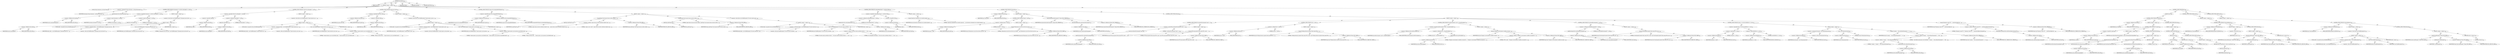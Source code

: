 digraph "executeJava" {  
"111669149697" [label = <(METHOD,executeJava)<SUB>138</SUB>> ]
"115964116993" [label = <(PARAM,this)<SUB>138</SUB>> ]
"25769803783" [label = <(BLOCK,&lt;empty&gt;,&lt;empty&gt;)<SUB>138</SUB>> ]
"94489280516" [label = <(LOCAL,String classname: java.lang.String)<SUB>139</SUB>> ]
"30064771096" [label = <(&lt;operator&gt;.assignment,String classname = cmdl.getClassname())<SUB>139</SUB>> ]
"68719476802" [label = <(IDENTIFIER,classname,String classname = cmdl.getClassname())<SUB>139</SUB>> ]
"30064771097" [label = <(getClassname,this.cmdl.getClassname())<SUB>139</SUB>> ]
"30064771098" [label = <(&lt;operator&gt;.fieldAccess,this.cmdl)<SUB>139</SUB>> ]
"68719476803" [label = <(IDENTIFIER,this,this.cmdl.getClassname())> ]
"55834574854" [label = <(FIELD_IDENTIFIER,cmdl,cmdl)<SUB>139</SUB>> ]
"47244640261" [label = <(CONTROL_STRUCTURE,IF,if (classname == null &amp;&amp; cmdl.getJar() == null))<SUB>140</SUB>> ]
"30064771099" [label = <(&lt;operator&gt;.logicalAnd,classname == null &amp;&amp; cmdl.getJar() == null)<SUB>140</SUB>> ]
"30064771100" [label = <(&lt;operator&gt;.equals,classname == null)<SUB>140</SUB>> ]
"68719476804" [label = <(IDENTIFIER,classname,classname == null)<SUB>140</SUB>> ]
"90194313220" [label = <(LITERAL,null,classname == null)<SUB>140</SUB>> ]
"30064771101" [label = <(&lt;operator&gt;.equals,cmdl.getJar() == null)<SUB>140</SUB>> ]
"30064771102" [label = <(getJar,this.cmdl.getJar())<SUB>140</SUB>> ]
"30064771103" [label = <(&lt;operator&gt;.fieldAccess,this.cmdl)<SUB>140</SUB>> ]
"68719476805" [label = <(IDENTIFIER,this,this.cmdl.getJar())> ]
"55834574855" [label = <(FIELD_IDENTIFIER,cmdl,cmdl)<SUB>140</SUB>> ]
"90194313221" [label = <(LITERAL,null,cmdl.getJar() == null)<SUB>140</SUB>> ]
"25769803784" [label = <(BLOCK,&lt;empty&gt;,&lt;empty&gt;)<SUB>140</SUB>> ]
"30064771104" [label = <(&lt;operator&gt;.throw,throw new BuildException(&quot;Classname must not be...)<SUB>141</SUB>> ]
"25769803785" [label = <(BLOCK,&lt;empty&gt;,&lt;empty&gt;)<SUB>141</SUB>> ]
"94489280517" [label = <(LOCAL,$obj1: org.apache.tools.ant.BuildException)<SUB>141</SUB>> ]
"30064771105" [label = <(&lt;operator&gt;.assignment,$obj1 = new BuildException(&quot;Classname must not ...)<SUB>141</SUB>> ]
"68719476806" [label = <(IDENTIFIER,$obj1,$obj1 = new BuildException(&quot;Classname must not ...)<SUB>141</SUB>> ]
"30064771106" [label = <(&lt;operator&gt;.alloc,new BuildException(&quot;Classname must not be null.&quot;))<SUB>141</SUB>> ]
"30064771107" [label = <(&lt;init&gt;,new BuildException(&quot;Classname must not be null.&quot;))<SUB>141</SUB>> ]
"68719476807" [label = <(IDENTIFIER,$obj1,new BuildException(&quot;Classname must not be null.&quot;))<SUB>141</SUB>> ]
"90194313222" [label = <(LITERAL,&quot;Classname must not be null.&quot;,new BuildException(&quot;Classname must not be null.&quot;))<SUB>141</SUB>> ]
"68719476808" [label = <(IDENTIFIER,$obj1,&lt;empty&gt;)<SUB>141</SUB>> ]
"47244640262" [label = <(CONTROL_STRUCTURE,IF,if (!fork &amp;&amp; cmdl.getJar() != null))<SUB>144</SUB>> ]
"30064771108" [label = <(&lt;operator&gt;.logicalAnd,!fork &amp;&amp; cmdl.getJar() != null)<SUB>144</SUB>> ]
"30064771109" [label = <(&lt;operator&gt;.logicalNot,!fork)<SUB>144</SUB>> ]
"30064771110" [label = <(&lt;operator&gt;.fieldAccess,this.fork)<SUB>144</SUB>> ]
"68719476809" [label = <(IDENTIFIER,this,!fork)> ]
"55834574856" [label = <(FIELD_IDENTIFIER,fork,fork)<SUB>144</SUB>> ]
"30064771111" [label = <(&lt;operator&gt;.notEquals,cmdl.getJar() != null)<SUB>144</SUB>> ]
"30064771112" [label = <(getJar,this.cmdl.getJar())<SUB>144</SUB>> ]
"30064771113" [label = <(&lt;operator&gt;.fieldAccess,this.cmdl)<SUB>144</SUB>> ]
"68719476810" [label = <(IDENTIFIER,this,this.cmdl.getJar())> ]
"55834574857" [label = <(FIELD_IDENTIFIER,cmdl,cmdl)<SUB>144</SUB>> ]
"90194313223" [label = <(LITERAL,null,cmdl.getJar() != null)<SUB>144</SUB>> ]
"25769803786" [label = <(BLOCK,&lt;empty&gt;,&lt;empty&gt;)<SUB>144</SUB>> ]
"30064771114" [label = <(&lt;operator&gt;.throw,throw new BuildException(&quot;Cannot execute a jar ...)<SUB>145</SUB>> ]
"25769803787" [label = <(BLOCK,&lt;empty&gt;,&lt;empty&gt;)<SUB>145</SUB>> ]
"94489280518" [label = <(LOCAL,$obj2: org.apache.tools.ant.BuildException)<SUB>145</SUB>> ]
"30064771115" [label = <(&lt;operator&gt;.assignment,$obj2 = new BuildException(&quot;Cannot execute a ja...)<SUB>145</SUB>> ]
"68719476811" [label = <(IDENTIFIER,$obj2,$obj2 = new BuildException(&quot;Cannot execute a ja...)<SUB>145</SUB>> ]
"30064771116" [label = <(&lt;operator&gt;.alloc,new BuildException(&quot;Cannot execute a jar in non...)<SUB>145</SUB>> ]
"30064771117" [label = <(&lt;init&gt;,new BuildException(&quot;Cannot execute a jar in non...)<SUB>145</SUB>> ]
"68719476812" [label = <(IDENTIFIER,$obj2,new BuildException(&quot;Cannot execute a jar in non...)<SUB>145</SUB>> ]
"30064771118" [label = <(&lt;operator&gt;.addition,&quot;Cannot execute a jar in non-forked mode.&quot; + &quot; ...)<SUB>145</SUB>> ]
"90194313224" [label = <(LITERAL,&quot;Cannot execute a jar in non-forked mode.&quot;,&quot;Cannot execute a jar in non-forked mode.&quot; + &quot; ...)<SUB>145</SUB>> ]
"90194313225" [label = <(LITERAL,&quot; Please set fork='true'. &quot;,&quot;Cannot execute a jar in non-forked mode.&quot; + &quot; ...)<SUB>146</SUB>> ]
"68719476813" [label = <(IDENTIFIER,$obj2,&lt;empty&gt;)<SUB>145</SUB>> ]
"47244640263" [label = <(CONTROL_STRUCTURE,IF,if (spawn &amp;&amp; !fork))<SUB>148</SUB>> ]
"30064771119" [label = <(&lt;operator&gt;.logicalAnd,spawn &amp;&amp; !fork)<SUB>148</SUB>> ]
"30064771120" [label = <(&lt;operator&gt;.fieldAccess,this.spawn)<SUB>148</SUB>> ]
"68719476814" [label = <(IDENTIFIER,this,spawn &amp;&amp; !fork)> ]
"55834574858" [label = <(FIELD_IDENTIFIER,spawn,spawn)<SUB>148</SUB>> ]
"30064771121" [label = <(&lt;operator&gt;.logicalNot,!fork)<SUB>148</SUB>> ]
"30064771122" [label = <(&lt;operator&gt;.fieldAccess,this.fork)<SUB>148</SUB>> ]
"68719476815" [label = <(IDENTIFIER,this,!fork)> ]
"55834574859" [label = <(FIELD_IDENTIFIER,fork,fork)<SUB>148</SUB>> ]
"25769803788" [label = <(BLOCK,&lt;empty&gt;,&lt;empty&gt;)<SUB>148</SUB>> ]
"30064771123" [label = <(&lt;operator&gt;.throw,throw new BuildException(&quot;Cannot spawn a java p...)<SUB>149</SUB>> ]
"25769803789" [label = <(BLOCK,&lt;empty&gt;,&lt;empty&gt;)<SUB>149</SUB>> ]
"94489280519" [label = <(LOCAL,$obj3: org.apache.tools.ant.BuildException)<SUB>149</SUB>> ]
"30064771124" [label = <(&lt;operator&gt;.assignment,$obj3 = new BuildException(&quot;Cannot spawn a java...)<SUB>149</SUB>> ]
"68719476816" [label = <(IDENTIFIER,$obj3,$obj3 = new BuildException(&quot;Cannot spawn a java...)<SUB>149</SUB>> ]
"30064771125" [label = <(&lt;operator&gt;.alloc,new BuildException(&quot;Cannot spawn a java process...)<SUB>149</SUB>> ]
"30064771126" [label = <(&lt;init&gt;,new BuildException(&quot;Cannot spawn a java process...)<SUB>149</SUB>> ]
"68719476817" [label = <(IDENTIFIER,$obj3,new BuildException(&quot;Cannot spawn a java process...)<SUB>149</SUB>> ]
"30064771127" [label = <(&lt;operator&gt;.addition,&quot;Cannot spawn a java process in non-forked mode...)<SUB>149</SUB>> ]
"90194313226" [label = <(LITERAL,&quot;Cannot spawn a java process in non-forked mode.&quot;,&quot;Cannot spawn a java process in non-forked mode...)<SUB>149</SUB>> ]
"90194313227" [label = <(LITERAL,&quot; Please set fork='true'. &quot;,&quot;Cannot spawn a java process in non-forked mode...)<SUB>150</SUB>> ]
"68719476818" [label = <(IDENTIFIER,$obj3,&lt;empty&gt;)<SUB>149</SUB>> ]
"47244640264" [label = <(CONTROL_STRUCTURE,IF,if (spawn &amp;&amp; incompatibleWithSpawn))<SUB>152</SUB>> ]
"30064771128" [label = <(&lt;operator&gt;.logicalAnd,spawn &amp;&amp; incompatibleWithSpawn)<SUB>152</SUB>> ]
"30064771129" [label = <(&lt;operator&gt;.fieldAccess,this.spawn)<SUB>152</SUB>> ]
"68719476819" [label = <(IDENTIFIER,this,spawn &amp;&amp; incompatibleWithSpawn)> ]
"55834574860" [label = <(FIELD_IDENTIFIER,spawn,spawn)<SUB>152</SUB>> ]
"30064771130" [label = <(&lt;operator&gt;.fieldAccess,this.incompatibleWithSpawn)<SUB>152</SUB>> ]
"68719476820" [label = <(IDENTIFIER,this,spawn &amp;&amp; incompatibleWithSpawn)> ]
"55834574861" [label = <(FIELD_IDENTIFIER,incompatibleWithSpawn,incompatibleWithSpawn)<SUB>152</SUB>> ]
"25769803790" [label = <(BLOCK,&lt;empty&gt;,&lt;empty&gt;)<SUB>152</SUB>> ]
"30064771131" [label = <(log,getProject().log(&quot;spawn does not allow attribut...)<SUB>153</SUB>> ]
"30064771132" [label = <(getProject,getProject())<SUB>153</SUB>> ]
"68719476740" [label = <(IDENTIFIER,this,getProject())<SUB>153</SUB>> ]
"30064771133" [label = <(&lt;operator&gt;.addition,&quot;spawn does not allow attributes related to inp...)<SUB>153</SUB>> ]
"90194313228" [label = <(LITERAL,&quot;spawn does not allow attributes related to inp...,&quot;spawn does not allow attributes related to inp...)<SUB>153</SUB>> ]
"90194313229" [label = <(LITERAL,&quot;output, error, result&quot;,&quot;spawn does not allow attributes related to inp...)<SUB>154</SUB>> ]
"30064771134" [label = <(&lt;operator&gt;.fieldAccess,Project.MSG_ERR)<SUB>154</SUB>> ]
"68719476821" [label = <(IDENTIFIER,Project,getProject().log(&quot;spawn does not allow attribut...)<SUB>154</SUB>> ]
"55834574862" [label = <(FIELD_IDENTIFIER,MSG_ERR,MSG_ERR)<SUB>154</SUB>> ]
"30064771135" [label = <(log,getProject().log(&quot;spawn does not also not allow...)<SUB>155</SUB>> ]
"30064771136" [label = <(getProject,getProject())<SUB>155</SUB>> ]
"68719476741" [label = <(IDENTIFIER,this,getProject())<SUB>155</SUB>> ]
"90194313230" [label = <(LITERAL,&quot;spawn does not also not allow timeout&quot;,getProject().log(&quot;spawn does not also not allow...)<SUB>155</SUB>> ]
"30064771137" [label = <(&lt;operator&gt;.fieldAccess,Project.MSG_ERR)<SUB>155</SUB>> ]
"68719476822" [label = <(IDENTIFIER,Project,getProject().log(&quot;spawn does not also not allow...)<SUB>155</SUB>> ]
"55834574863" [label = <(FIELD_IDENTIFIER,MSG_ERR,MSG_ERR)<SUB>155</SUB>> ]
"30064771138" [label = <(&lt;operator&gt;.throw,throw new BuildException(&quot;You have used an attr...)<SUB>156</SUB>> ]
"25769803791" [label = <(BLOCK,&lt;empty&gt;,&lt;empty&gt;)<SUB>156</SUB>> ]
"94489280520" [label = <(LOCAL,$obj4: org.apache.tools.ant.BuildException)<SUB>156</SUB>> ]
"30064771139" [label = <(&lt;operator&gt;.assignment,$obj4 = new BuildException(&quot;You have used an at...)<SUB>156</SUB>> ]
"68719476823" [label = <(IDENTIFIER,$obj4,$obj4 = new BuildException(&quot;You have used an at...)<SUB>156</SUB>> ]
"30064771140" [label = <(&lt;operator&gt;.alloc,new BuildException(&quot;You have used an attribute ...)<SUB>156</SUB>> ]
"30064771141" [label = <(&lt;init&gt;,new BuildException(&quot;You have used an attribute ...)<SUB>156</SUB>> ]
"68719476824" [label = <(IDENTIFIER,$obj4,new BuildException(&quot;You have used an attribute ...)<SUB>156</SUB>> ]
"30064771142" [label = <(&lt;operator&gt;.addition,&quot;You have used an attribute which is &quot; + &quot;not c...)<SUB>156</SUB>> ]
"90194313231" [label = <(LITERAL,&quot;You have used an attribute which is &quot;,&quot;You have used an attribute which is &quot; + &quot;not c...)<SUB>156</SUB>> ]
"90194313232" [label = <(LITERAL,&quot;not compatible with spawn&quot;,&quot;You have used an attribute which is &quot; + &quot;not c...)<SUB>157</SUB>> ]
"68719476825" [label = <(IDENTIFIER,$obj4,&lt;empty&gt;)<SUB>156</SUB>> ]
"47244640265" [label = <(CONTROL_STRUCTURE,IF,if (cmdl.getAssertions() != null &amp;&amp; !fork))<SUB>159</SUB>> ]
"30064771143" [label = <(&lt;operator&gt;.logicalAnd,cmdl.getAssertions() != null &amp;&amp; !fork)<SUB>159</SUB>> ]
"30064771144" [label = <(&lt;operator&gt;.notEquals,cmdl.getAssertions() != null)<SUB>159</SUB>> ]
"30064771145" [label = <(getAssertions,this.cmdl.getAssertions())<SUB>159</SUB>> ]
"30064771146" [label = <(&lt;operator&gt;.fieldAccess,this.cmdl)<SUB>159</SUB>> ]
"68719476826" [label = <(IDENTIFIER,this,this.cmdl.getAssertions())> ]
"55834574864" [label = <(FIELD_IDENTIFIER,cmdl,cmdl)<SUB>159</SUB>> ]
"90194313233" [label = <(LITERAL,null,cmdl.getAssertions() != null)<SUB>159</SUB>> ]
"30064771147" [label = <(&lt;operator&gt;.logicalNot,!fork)<SUB>159</SUB>> ]
"30064771148" [label = <(&lt;operator&gt;.fieldAccess,this.fork)<SUB>159</SUB>> ]
"68719476827" [label = <(IDENTIFIER,this,!fork)> ]
"55834574865" [label = <(FIELD_IDENTIFIER,fork,fork)<SUB>159</SUB>> ]
"25769803792" [label = <(BLOCK,&lt;empty&gt;,&lt;empty&gt;)<SUB>159</SUB>> ]
"30064771149" [label = <(log,log(&quot;Assertion statements are currently ignored...)<SUB>160</SUB>> ]
"68719476742" [label = <(IDENTIFIER,this,log(&quot;Assertion statements are currently ignored...)<SUB>160</SUB>> ]
"90194313234" [label = <(LITERAL,&quot;Assertion statements are currently ignored in ...,log(&quot;Assertion statements are currently ignored...)<SUB>160</SUB>> ]
"47244640266" [label = <(CONTROL_STRUCTURE,IF,if (this.fork))<SUB>163</SUB>> ]
"30064771150" [label = <(&lt;operator&gt;.fieldAccess,this.fork)<SUB>163</SUB>> ]
"68719476828" [label = <(IDENTIFIER,this,if (this.fork))> ]
"55834574866" [label = <(FIELD_IDENTIFIER,fork,fork)<SUB>163</SUB>> ]
"25769803793" [label = <(BLOCK,&lt;empty&gt;,&lt;empty&gt;)<SUB>163</SUB>> ]
"47244640267" [label = <(CONTROL_STRUCTURE,IF,if (perm != null))<SUB>164</SUB>> ]
"30064771151" [label = <(&lt;operator&gt;.notEquals,perm != null)<SUB>164</SUB>> ]
"30064771152" [label = <(&lt;operator&gt;.fieldAccess,this.perm)<SUB>164</SUB>> ]
"68719476829" [label = <(IDENTIFIER,this,perm != null)> ]
"55834574867" [label = <(FIELD_IDENTIFIER,perm,perm)<SUB>164</SUB>> ]
"90194313235" [label = <(LITERAL,null,perm != null)<SUB>164</SUB>> ]
"25769803794" [label = <(BLOCK,&lt;empty&gt;,&lt;empty&gt;)<SUB>164</SUB>> ]
"30064771153" [label = <(log,log(&quot;Permissions can not be set this way in for...)<SUB>165</SUB>> ]
"68719476743" [label = <(IDENTIFIER,this,log(&quot;Permissions can not be set this way in for...)<SUB>165</SUB>> ]
"90194313236" [label = <(LITERAL,&quot;Permissions can not be set this way in forked ...,log(&quot;Permissions can not be set this way in for...)<SUB>165</SUB>> ]
"30064771154" [label = <(&lt;operator&gt;.fieldAccess,Project.MSG_WARN)<SUB>165</SUB>> ]
"68719476830" [label = <(IDENTIFIER,Project,log(&quot;Permissions can not be set this way in for...)<SUB>165</SUB>> ]
"55834574868" [label = <(FIELD_IDENTIFIER,MSG_WARN,MSG_WARN)<SUB>165</SUB>> ]
"30064771155" [label = <(log,log(cmdl.describeCommand(), Project.MSG_VERBOSE))<SUB>167</SUB>> ]
"68719476744" [label = <(IDENTIFIER,this,log(cmdl.describeCommand(), Project.MSG_VERBOSE))<SUB>167</SUB>> ]
"30064771156" [label = <(describeCommand,this.cmdl.describeCommand())<SUB>167</SUB>> ]
"30064771157" [label = <(&lt;operator&gt;.fieldAccess,this.cmdl)<SUB>167</SUB>> ]
"68719476831" [label = <(IDENTIFIER,this,this.cmdl.describeCommand())> ]
"55834574869" [label = <(FIELD_IDENTIFIER,cmdl,cmdl)<SUB>167</SUB>> ]
"30064771158" [label = <(&lt;operator&gt;.fieldAccess,Project.MSG_VERBOSE)<SUB>167</SUB>> ]
"68719476832" [label = <(IDENTIFIER,Project,log(cmdl.describeCommand(), Project.MSG_VERBOSE))<SUB>167</SUB>> ]
"55834574870" [label = <(FIELD_IDENTIFIER,MSG_VERBOSE,MSG_VERBOSE)<SUB>167</SUB>> ]
"47244640268" [label = <(CONTROL_STRUCTURE,ELSE,else)<SUB>168</SUB>> ]
"25769803795" [label = <(BLOCK,&lt;empty&gt;,&lt;empty&gt;)<SUB>168</SUB>> ]
"47244640269" [label = <(CONTROL_STRUCTURE,IF,if (cmdl.getVmCommand().size() &gt; 1))<SUB>169</SUB>> ]
"30064771159" [label = <(&lt;operator&gt;.greaterThan,cmdl.getVmCommand().size() &gt; 1)<SUB>169</SUB>> ]
"30064771160" [label = <(size,this.cmdl.getVmCommand().size())<SUB>169</SUB>> ]
"30064771161" [label = <(getVmCommand,this.cmdl.getVmCommand())<SUB>169</SUB>> ]
"30064771162" [label = <(&lt;operator&gt;.fieldAccess,this.cmdl)<SUB>169</SUB>> ]
"68719476833" [label = <(IDENTIFIER,this,this.cmdl.getVmCommand())> ]
"55834574871" [label = <(FIELD_IDENTIFIER,cmdl,cmdl)<SUB>169</SUB>> ]
"90194313237" [label = <(LITERAL,1,cmdl.getVmCommand().size() &gt; 1)<SUB>169</SUB>> ]
"25769803796" [label = <(BLOCK,&lt;empty&gt;,&lt;empty&gt;)<SUB>169</SUB>> ]
"30064771163" [label = <(log,log(&quot;JVM args ignored when same JVM is used.&quot;, ...)<SUB>170</SUB>> ]
"68719476745" [label = <(IDENTIFIER,this,log(&quot;JVM args ignored when same JVM is used.&quot;, ...)<SUB>170</SUB>> ]
"90194313238" [label = <(LITERAL,&quot;JVM args ignored when same JVM is used.&quot;,log(&quot;JVM args ignored when same JVM is used.&quot;, ...)<SUB>170</SUB>> ]
"30064771164" [label = <(&lt;operator&gt;.fieldAccess,Project.MSG_WARN)<SUB>171</SUB>> ]
"68719476834" [label = <(IDENTIFIER,Project,log(&quot;JVM args ignored when same JVM is used.&quot;, ...)<SUB>171</SUB>> ]
"55834574872" [label = <(FIELD_IDENTIFIER,MSG_WARN,MSG_WARN)<SUB>171</SUB>> ]
"47244640270" [label = <(CONTROL_STRUCTURE,IF,if (dir != null))<SUB>173</SUB>> ]
"30064771165" [label = <(&lt;operator&gt;.notEquals,dir != null)<SUB>173</SUB>> ]
"30064771166" [label = <(&lt;operator&gt;.fieldAccess,this.dir)<SUB>173</SUB>> ]
"68719476835" [label = <(IDENTIFIER,this,dir != null)> ]
"55834574873" [label = <(FIELD_IDENTIFIER,dir,dir)<SUB>173</SUB>> ]
"90194313239" [label = <(LITERAL,null,dir != null)<SUB>173</SUB>> ]
"25769803797" [label = <(BLOCK,&lt;empty&gt;,&lt;empty&gt;)<SUB>173</SUB>> ]
"30064771167" [label = <(log,log(&quot;Working directory ignored when same JVM is...)<SUB>174</SUB>> ]
"68719476746" [label = <(IDENTIFIER,this,log(&quot;Working directory ignored when same JVM is...)<SUB>174</SUB>> ]
"90194313240" [label = <(LITERAL,&quot;Working directory ignored when same JVM is used.&quot;,log(&quot;Working directory ignored when same JVM is...)<SUB>174</SUB>> ]
"30064771168" [label = <(&lt;operator&gt;.fieldAccess,Project.MSG_WARN)<SUB>175</SUB>> ]
"68719476836" [label = <(IDENTIFIER,Project,log(&quot;Working directory ignored when same JVM is...)<SUB>175</SUB>> ]
"55834574874" [label = <(FIELD_IDENTIFIER,MSG_WARN,MSG_WARN)<SUB>175</SUB>> ]
"47244640271" [label = <(CONTROL_STRUCTURE,IF,if (newEnvironment || null != env.getVariables()))<SUB>178</SUB>> ]
"30064771169" [label = <(&lt;operator&gt;.logicalOr,newEnvironment || null != env.getVariables())<SUB>178</SUB>> ]
"30064771170" [label = <(&lt;operator&gt;.fieldAccess,this.newEnvironment)<SUB>178</SUB>> ]
"68719476837" [label = <(IDENTIFIER,this,newEnvironment || null != env.getVariables())> ]
"55834574875" [label = <(FIELD_IDENTIFIER,newEnvironment,newEnvironment)<SUB>178</SUB>> ]
"30064771171" [label = <(&lt;operator&gt;.notEquals,null != env.getVariables())<SUB>178</SUB>> ]
"90194313241" [label = <(LITERAL,null,null != env.getVariables())<SUB>178</SUB>> ]
"30064771172" [label = <(getVariables,this.env.getVariables())<SUB>178</SUB>> ]
"30064771173" [label = <(&lt;operator&gt;.fieldAccess,this.env)<SUB>178</SUB>> ]
"68719476838" [label = <(IDENTIFIER,this,this.env.getVariables())> ]
"55834574876" [label = <(FIELD_IDENTIFIER,env,env)<SUB>178</SUB>> ]
"25769803798" [label = <(BLOCK,&lt;empty&gt;,&lt;empty&gt;)<SUB>178</SUB>> ]
"30064771174" [label = <(log,log(&quot;Changes to environment variables are ignor...)<SUB>179</SUB>> ]
"68719476747" [label = <(IDENTIFIER,this,log(&quot;Changes to environment variables are ignor...)<SUB>179</SUB>> ]
"30064771175" [label = <(&lt;operator&gt;.addition,&quot;Changes to environment variables are ignored w...)<SUB>179</SUB>> ]
"90194313242" [label = <(LITERAL,&quot;Changes to environment variables are ignored w...,&quot;Changes to environment variables are ignored w...)<SUB>179</SUB>> ]
"90194313243" [label = <(LITERAL,&quot;JVM is used.&quot;,&quot;Changes to environment variables are ignored w...)<SUB>180</SUB>> ]
"30064771176" [label = <(&lt;operator&gt;.fieldAccess,Project.MSG_WARN)<SUB>180</SUB>> ]
"68719476839" [label = <(IDENTIFIER,Project,log(&quot;Changes to environment variables are ignor...)<SUB>180</SUB>> ]
"55834574877" [label = <(FIELD_IDENTIFIER,MSG_WARN,MSG_WARN)<SUB>180</SUB>> ]
"47244640272" [label = <(CONTROL_STRUCTURE,IF,if (cmdl.getBootclasspath() != null))<SUB>183</SUB>> ]
"30064771177" [label = <(&lt;operator&gt;.notEquals,cmdl.getBootclasspath() != null)<SUB>183</SUB>> ]
"30064771178" [label = <(getBootclasspath,this.cmdl.getBootclasspath())<SUB>183</SUB>> ]
"30064771179" [label = <(&lt;operator&gt;.fieldAccess,this.cmdl)<SUB>183</SUB>> ]
"68719476840" [label = <(IDENTIFIER,this,this.cmdl.getBootclasspath())> ]
"55834574878" [label = <(FIELD_IDENTIFIER,cmdl,cmdl)<SUB>183</SUB>> ]
"90194313244" [label = <(LITERAL,null,cmdl.getBootclasspath() != null)<SUB>183</SUB>> ]
"25769803799" [label = <(BLOCK,&lt;empty&gt;,&lt;empty&gt;)<SUB>183</SUB>> ]
"30064771180" [label = <(log,log(&quot;bootclasspath ignored when same JVM is use...)<SUB>184</SUB>> ]
"68719476748" [label = <(IDENTIFIER,this,log(&quot;bootclasspath ignored when same JVM is use...)<SUB>184</SUB>> ]
"90194313245" [label = <(LITERAL,&quot;bootclasspath ignored when same JVM is used.&quot;,log(&quot;bootclasspath ignored when same JVM is use...)<SUB>184</SUB>> ]
"30064771181" [label = <(&lt;operator&gt;.fieldAccess,Project.MSG_WARN)<SUB>185</SUB>> ]
"68719476841" [label = <(IDENTIFIER,Project,log(&quot;bootclasspath ignored when same JVM is use...)<SUB>185</SUB>> ]
"55834574879" [label = <(FIELD_IDENTIFIER,MSG_WARN,MSG_WARN)<SUB>185</SUB>> ]
"47244640273" [label = <(CONTROL_STRUCTURE,IF,if (perm == null &amp;&amp; failOnError == true))<SUB>187</SUB>> ]
"30064771182" [label = <(&lt;operator&gt;.logicalAnd,perm == null &amp;&amp; failOnError == true)<SUB>187</SUB>> ]
"30064771183" [label = <(&lt;operator&gt;.equals,perm == null)<SUB>187</SUB>> ]
"30064771184" [label = <(&lt;operator&gt;.fieldAccess,this.perm)<SUB>187</SUB>> ]
"68719476842" [label = <(IDENTIFIER,this,perm == null)> ]
"55834574880" [label = <(FIELD_IDENTIFIER,perm,perm)<SUB>187</SUB>> ]
"90194313246" [label = <(LITERAL,null,perm == null)<SUB>187</SUB>> ]
"30064771185" [label = <(&lt;operator&gt;.equals,failOnError == true)<SUB>187</SUB>> ]
"30064771186" [label = <(&lt;operator&gt;.fieldAccess,this.failOnError)<SUB>187</SUB>> ]
"68719476843" [label = <(IDENTIFIER,this,failOnError == true)> ]
"55834574881" [label = <(FIELD_IDENTIFIER,failOnError,failOnError)<SUB>187</SUB>> ]
"90194313247" [label = <(LITERAL,true,failOnError == true)<SUB>187</SUB>> ]
"25769803800" [label = <(BLOCK,&lt;empty&gt;,&lt;empty&gt;)<SUB>187</SUB>> ]
"30064771187" [label = <(&lt;operator&gt;.assignment,this.perm = new Permissions(true))<SUB>188</SUB>> ]
"30064771188" [label = <(&lt;operator&gt;.fieldAccess,this.perm)<SUB>188</SUB>> ]
"68719476844" [label = <(IDENTIFIER,this,this.perm = new Permissions(true))> ]
"55834574882" [label = <(FIELD_IDENTIFIER,perm,perm)<SUB>188</SUB>> ]
"30064771189" [label = <(&lt;operator&gt;.alloc,new Permissions(true))<SUB>188</SUB>> ]
"30064771190" [label = <(&lt;init&gt;,new Permissions(true))<SUB>188</SUB>> ]
"30064771191" [label = <(&lt;operator&gt;.fieldAccess,this.perm)<SUB>188</SUB>> ]
"68719476845" [label = <(IDENTIFIER,this,new Permissions(true))> ]
"55834574883" [label = <(FIELD_IDENTIFIER,perm,perm)<SUB>188</SUB>> ]
"90194313248" [label = <(LITERAL,true,new Permissions(true))<SUB>188</SUB>> ]
"30064771192" [label = <(log,log(&quot;running &quot; + this.cmdl.getClassname() + &quot; w...)<SUB>189</SUB>> ]
"68719476750" [label = <(IDENTIFIER,this,log(&quot;running &quot; + this.cmdl.getClassname() + &quot; w...)<SUB>189</SUB>> ]
"30064771193" [label = <(&lt;operator&gt;.addition,&quot;running &quot; + this.cmdl.getClassname() + &quot; with ...)<SUB>189</SUB>> ]
"30064771194" [label = <(&lt;operator&gt;.addition,&quot;running &quot; + this.cmdl.getClassname())<SUB>189</SUB>> ]
"90194313249" [label = <(LITERAL,&quot;running &quot;,&quot;running &quot; + this.cmdl.getClassname())<SUB>189</SUB>> ]
"30064771195" [label = <(getClassname,this.cmdl.getClassname())<SUB>189</SUB>> ]
"30064771196" [label = <(&lt;operator&gt;.fieldAccess,this.cmdl)<SUB>189</SUB>> ]
"68719476749" [label = <(IDENTIFIER,this,this.cmdl.getClassname())<SUB>189</SUB>> ]
"55834574884" [label = <(FIELD_IDENTIFIER,cmdl,cmdl)<SUB>189</SUB>> ]
"90194313250" [label = <(LITERAL,&quot; with default permissions (exit forbidden)&quot;,&quot;running &quot; + this.cmdl.getClassname() + &quot; with ...)<SUB>190</SUB>> ]
"30064771197" [label = <(&lt;operator&gt;.fieldAccess,Project.MSG_VERBOSE)<SUB>190</SUB>> ]
"68719476846" [label = <(IDENTIFIER,Project,log(&quot;running &quot; + this.cmdl.getClassname() + &quot; w...)<SUB>190</SUB>> ]
"55834574885" [label = <(FIELD_IDENTIFIER,MSG_VERBOSE,MSG_VERBOSE)<SUB>190</SUB>> ]
"30064771198" [label = <(log,log(&quot;Running in same VM &quot; + cmdl.describeJavaCo...)<SUB>192</SUB>> ]
"68719476751" [label = <(IDENTIFIER,this,log(&quot;Running in same VM &quot; + cmdl.describeJavaCo...)<SUB>192</SUB>> ]
"30064771199" [label = <(&lt;operator&gt;.addition,&quot;Running in same VM &quot; + cmdl.describeJavaCommand())<SUB>192</SUB>> ]
"90194313251" [label = <(LITERAL,&quot;Running in same VM &quot;,&quot;Running in same VM &quot; + cmdl.describeJavaCommand())<SUB>192</SUB>> ]
"30064771200" [label = <(describeJavaCommand,this.cmdl.describeJavaCommand())<SUB>192</SUB>> ]
"30064771201" [label = <(&lt;operator&gt;.fieldAccess,this.cmdl)<SUB>192</SUB>> ]
"68719476847" [label = <(IDENTIFIER,this,this.cmdl.describeJavaCommand())> ]
"55834574886" [label = <(FIELD_IDENTIFIER,cmdl,cmdl)<SUB>192</SUB>> ]
"30064771202" [label = <(&lt;operator&gt;.fieldAccess,Project.MSG_VERBOSE)<SUB>193</SUB>> ]
"68719476848" [label = <(IDENTIFIER,Project,log(&quot;Running in same VM &quot; + cmdl.describeJavaCo...)<SUB>193</SUB>> ]
"55834574887" [label = <(FIELD_IDENTIFIER,MSG_VERBOSE,MSG_VERBOSE)<SUB>193</SUB>> ]
"47244640274" [label = <(CONTROL_STRUCTURE,TRY,try)<SUB>196</SUB>> ]
"25769803801" [label = <(BLOCK,try,try)<SUB>196</SUB>> ]
"47244640275" [label = <(CONTROL_STRUCTURE,IF,if (this.fork))<SUB>197</SUB>> ]
"30064771203" [label = <(&lt;operator&gt;.fieldAccess,this.fork)<SUB>197</SUB>> ]
"68719476849" [label = <(IDENTIFIER,this,if (this.fork))> ]
"55834574888" [label = <(FIELD_IDENTIFIER,fork,fork)<SUB>197</SUB>> ]
"25769803802" [label = <(BLOCK,&lt;empty&gt;,&lt;empty&gt;)<SUB>197</SUB>> ]
"47244640276" [label = <(CONTROL_STRUCTURE,IF,if (!spawn))<SUB>198</SUB>> ]
"30064771204" [label = <(&lt;operator&gt;.logicalNot,!spawn)<SUB>198</SUB>> ]
"30064771205" [label = <(&lt;operator&gt;.fieldAccess,this.spawn)<SUB>198</SUB>> ]
"68719476850" [label = <(IDENTIFIER,this,!spawn)> ]
"55834574889" [label = <(FIELD_IDENTIFIER,spawn,spawn)<SUB>198</SUB>> ]
"25769803803" [label = <(BLOCK,&lt;empty&gt;,&lt;empty&gt;)<SUB>198</SUB>> ]
"146028888064" [label = <(RETURN,return fork(cmdl.getCommandline());,return fork(cmdl.getCommandline());)<SUB>199</SUB>> ]
"30064771206" [label = <(fork,fork(cmdl.getCommandline()))<SUB>199</SUB>> ]
"68719476752" [label = <(IDENTIFIER,this,fork(cmdl.getCommandline()))<SUB>199</SUB>> ]
"30064771207" [label = <(getCommandline,this.cmdl.getCommandline())<SUB>199</SUB>> ]
"30064771208" [label = <(&lt;operator&gt;.fieldAccess,this.cmdl)<SUB>199</SUB>> ]
"68719476851" [label = <(IDENTIFIER,this,this.cmdl.getCommandline())> ]
"55834574890" [label = <(FIELD_IDENTIFIER,cmdl,cmdl)<SUB>199</SUB>> ]
"47244640277" [label = <(CONTROL_STRUCTURE,ELSE,else)<SUB>200</SUB>> ]
"25769803804" [label = <(BLOCK,&lt;empty&gt;,&lt;empty&gt;)<SUB>200</SUB>> ]
"30064771209" [label = <(spawn,spawn(cmdl.getCommandline()))<SUB>201</SUB>> ]
"68719476753" [label = <(IDENTIFIER,this,spawn(cmdl.getCommandline()))<SUB>201</SUB>> ]
"30064771210" [label = <(getCommandline,this.cmdl.getCommandline())<SUB>201</SUB>> ]
"30064771211" [label = <(&lt;operator&gt;.fieldAccess,this.cmdl)<SUB>201</SUB>> ]
"68719476852" [label = <(IDENTIFIER,this,this.cmdl.getCommandline())> ]
"55834574891" [label = <(FIELD_IDENTIFIER,cmdl,cmdl)<SUB>201</SUB>> ]
"146028888065" [label = <(RETURN,return 0;,return 0;)<SUB>202</SUB>> ]
"90194313252" [label = <(LITERAL,0,return 0;)<SUB>202</SUB>> ]
"47244640278" [label = <(CONTROL_STRUCTURE,ELSE,else)<SUB>204</SUB>> ]
"25769803805" [label = <(BLOCK,&lt;empty&gt;,&lt;empty&gt;)<SUB>204</SUB>> ]
"47244640279" [label = <(CONTROL_STRUCTURE,TRY,try)<SUB>205</SUB>> ]
"25769803806" [label = <(BLOCK,try,try)<SUB>205</SUB>> ]
"30064771212" [label = <(run,run(cmdl))<SUB>206</SUB>> ]
"68719476754" [label = <(IDENTIFIER,this,run(cmdl))<SUB>206</SUB>> ]
"30064771213" [label = <(&lt;operator&gt;.fieldAccess,this.cmdl)<SUB>206</SUB>> ]
"68719476853" [label = <(IDENTIFIER,this,run(cmdl))> ]
"55834574892" [label = <(FIELD_IDENTIFIER,cmdl,cmdl)<SUB>206</SUB>> ]
"146028888066" [label = <(RETURN,return 0;,return 0;)<SUB>207</SUB>> ]
"90194313253" [label = <(LITERAL,0,return 0;)<SUB>207</SUB>> ]
"47244640280" [label = <(CONTROL_STRUCTURE,CATCH,catch)<SUB>208</SUB>> ]
"25769803807" [label = <(BLOCK,&lt;empty&gt;,&lt;empty&gt;)<SUB>208</SUB>> ]
"146028888067" [label = <(RETURN,return ex.getStatus();,return ex.getStatus();)<SUB>209</SUB>> ]
"30064771214" [label = <(getStatus,getStatus())<SUB>209</SUB>> ]
"68719476854" [label = <(IDENTIFIER,ex,getStatus())<SUB>209</SUB>> ]
"47244640281" [label = <(CONTROL_STRUCTURE,CATCH,catch)<SUB>212</SUB>> ]
"25769803808" [label = <(BLOCK,&lt;empty&gt;,&lt;empty&gt;)<SUB>212</SUB>> ]
"47244640282" [label = <(CONTROL_STRUCTURE,IF,if (this.failOnError))<SUB>213</SUB>> ]
"30064771215" [label = <(&lt;operator&gt;.fieldAccess,this.failOnError)<SUB>213</SUB>> ]
"68719476855" [label = <(IDENTIFIER,this,if (this.failOnError))> ]
"55834574893" [label = <(FIELD_IDENTIFIER,failOnError,failOnError)<SUB>213</SUB>> ]
"25769803809" [label = <(BLOCK,&lt;empty&gt;,&lt;empty&gt;)<SUB>213</SUB>> ]
"30064771216" [label = <(&lt;operator&gt;.throw,throw e;)<SUB>214</SUB>> ]
"68719476856" [label = <(IDENTIFIER,e,throw e;)<SUB>214</SUB>> ]
"47244640283" [label = <(CONTROL_STRUCTURE,ELSE,else)<SUB>215</SUB>> ]
"25769803810" [label = <(BLOCK,&lt;empty&gt;,&lt;empty&gt;)<SUB>215</SUB>> ]
"30064771217" [label = <(log,log(e.getMessage(), Project.MSG_ERR))<SUB>216</SUB>> ]
"68719476755" [label = <(IDENTIFIER,this,log(e.getMessage(), Project.MSG_ERR))<SUB>216</SUB>> ]
"30064771218" [label = <(getMessage,getMessage())<SUB>216</SUB>> ]
"68719476857" [label = <(IDENTIFIER,e,getMessage())<SUB>216</SUB>> ]
"30064771219" [label = <(&lt;operator&gt;.fieldAccess,Project.MSG_ERR)<SUB>216</SUB>> ]
"68719476858" [label = <(IDENTIFIER,Project,log(e.getMessage(), Project.MSG_ERR))<SUB>216</SUB>> ]
"55834574894" [label = <(FIELD_IDENTIFIER,MSG_ERR,MSG_ERR)<SUB>216</SUB>> ]
"146028888068" [label = <(RETURN,return 0;,return 0;)<SUB>217</SUB>> ]
"90194313254" [label = <(LITERAL,0,return 0;)<SUB>217</SUB>> ]
"47244640284" [label = <(CONTROL_STRUCTURE,CATCH,catch)<SUB>219</SUB>> ]
"25769803811" [label = <(BLOCK,&lt;empty&gt;,&lt;empty&gt;)<SUB>219</SUB>> ]
"47244640285" [label = <(CONTROL_STRUCTURE,IF,if (this.failOnError))<SUB>220</SUB>> ]
"30064771220" [label = <(&lt;operator&gt;.fieldAccess,this.failOnError)<SUB>220</SUB>> ]
"68719476859" [label = <(IDENTIFIER,this,if (this.failOnError))> ]
"55834574895" [label = <(FIELD_IDENTIFIER,failOnError,failOnError)<SUB>220</SUB>> ]
"25769803812" [label = <(BLOCK,&lt;empty&gt;,&lt;empty&gt;)<SUB>220</SUB>> ]
"30064771221" [label = <(&lt;operator&gt;.throw,throw new BuildException(t);)<SUB>221</SUB>> ]
"25769803813" [label = <(BLOCK,&lt;empty&gt;,&lt;empty&gt;)<SUB>221</SUB>> ]
"94489280521" [label = <(LOCAL,$obj5: org.apache.tools.ant.BuildException)<SUB>221</SUB>> ]
"30064771222" [label = <(&lt;operator&gt;.assignment,$obj5 = new BuildException(t))<SUB>221</SUB>> ]
"68719476860" [label = <(IDENTIFIER,$obj5,$obj5 = new BuildException(t))<SUB>221</SUB>> ]
"30064771223" [label = <(&lt;operator&gt;.alloc,new BuildException(t))<SUB>221</SUB>> ]
"30064771224" [label = <(&lt;init&gt;,new BuildException(t))<SUB>221</SUB>> ]
"68719476861" [label = <(IDENTIFIER,$obj5,new BuildException(t))<SUB>221</SUB>> ]
"68719476862" [label = <(IDENTIFIER,t,new BuildException(t))<SUB>221</SUB>> ]
"68719476863" [label = <(IDENTIFIER,$obj5,&lt;empty&gt;)<SUB>221</SUB>> ]
"47244640286" [label = <(CONTROL_STRUCTURE,ELSE,else)<SUB>222</SUB>> ]
"25769803814" [label = <(BLOCK,&lt;empty&gt;,&lt;empty&gt;)<SUB>222</SUB>> ]
"30064771225" [label = <(log,log(t.getMessage(), Project.MSG_ERR))<SUB>223</SUB>> ]
"68719476756" [label = <(IDENTIFIER,this,log(t.getMessage(), Project.MSG_ERR))<SUB>223</SUB>> ]
"30064771226" [label = <(getMessage,t.getMessage())<SUB>223</SUB>> ]
"68719476864" [label = <(IDENTIFIER,t,t.getMessage())<SUB>223</SUB>> ]
"30064771227" [label = <(&lt;operator&gt;.fieldAccess,Project.MSG_ERR)<SUB>223</SUB>> ]
"68719476865" [label = <(IDENTIFIER,Project,log(t.getMessage(), Project.MSG_ERR))<SUB>223</SUB>> ]
"55834574896" [label = <(FIELD_IDENTIFIER,MSG_ERR,MSG_ERR)<SUB>223</SUB>> ]
"146028888069" [label = <(RETURN,return 0;,return 0;)<SUB>224</SUB>> ]
"90194313255" [label = <(LITERAL,0,return 0;)<SUB>224</SUB>> ]
"133143986191" [label = <(MODIFIER,PUBLIC)> ]
"133143986192" [label = <(MODIFIER,VIRTUAL)> ]
"128849018881" [label = <(METHOD_RETURN,int)<SUB>138</SUB>> ]
  "111669149697" -> "115964116993"  [ label = "AST: "] 
  "111669149697" -> "25769803783"  [ label = "AST: "] 
  "111669149697" -> "133143986191"  [ label = "AST: "] 
  "111669149697" -> "133143986192"  [ label = "AST: "] 
  "111669149697" -> "128849018881"  [ label = "AST: "] 
  "25769803783" -> "94489280516"  [ label = "AST: "] 
  "25769803783" -> "30064771096"  [ label = "AST: "] 
  "25769803783" -> "47244640261"  [ label = "AST: "] 
  "25769803783" -> "47244640262"  [ label = "AST: "] 
  "25769803783" -> "47244640263"  [ label = "AST: "] 
  "25769803783" -> "47244640264"  [ label = "AST: "] 
  "25769803783" -> "47244640265"  [ label = "AST: "] 
  "25769803783" -> "47244640266"  [ label = "AST: "] 
  "25769803783" -> "47244640274"  [ label = "AST: "] 
  "30064771096" -> "68719476802"  [ label = "AST: "] 
  "30064771096" -> "30064771097"  [ label = "AST: "] 
  "30064771097" -> "30064771098"  [ label = "AST: "] 
  "30064771098" -> "68719476803"  [ label = "AST: "] 
  "30064771098" -> "55834574854"  [ label = "AST: "] 
  "47244640261" -> "30064771099"  [ label = "AST: "] 
  "47244640261" -> "25769803784"  [ label = "AST: "] 
  "30064771099" -> "30064771100"  [ label = "AST: "] 
  "30064771099" -> "30064771101"  [ label = "AST: "] 
  "30064771100" -> "68719476804"  [ label = "AST: "] 
  "30064771100" -> "90194313220"  [ label = "AST: "] 
  "30064771101" -> "30064771102"  [ label = "AST: "] 
  "30064771101" -> "90194313221"  [ label = "AST: "] 
  "30064771102" -> "30064771103"  [ label = "AST: "] 
  "30064771103" -> "68719476805"  [ label = "AST: "] 
  "30064771103" -> "55834574855"  [ label = "AST: "] 
  "25769803784" -> "30064771104"  [ label = "AST: "] 
  "30064771104" -> "25769803785"  [ label = "AST: "] 
  "25769803785" -> "94489280517"  [ label = "AST: "] 
  "25769803785" -> "30064771105"  [ label = "AST: "] 
  "25769803785" -> "30064771107"  [ label = "AST: "] 
  "25769803785" -> "68719476808"  [ label = "AST: "] 
  "30064771105" -> "68719476806"  [ label = "AST: "] 
  "30064771105" -> "30064771106"  [ label = "AST: "] 
  "30064771107" -> "68719476807"  [ label = "AST: "] 
  "30064771107" -> "90194313222"  [ label = "AST: "] 
  "47244640262" -> "30064771108"  [ label = "AST: "] 
  "47244640262" -> "25769803786"  [ label = "AST: "] 
  "30064771108" -> "30064771109"  [ label = "AST: "] 
  "30064771108" -> "30064771111"  [ label = "AST: "] 
  "30064771109" -> "30064771110"  [ label = "AST: "] 
  "30064771110" -> "68719476809"  [ label = "AST: "] 
  "30064771110" -> "55834574856"  [ label = "AST: "] 
  "30064771111" -> "30064771112"  [ label = "AST: "] 
  "30064771111" -> "90194313223"  [ label = "AST: "] 
  "30064771112" -> "30064771113"  [ label = "AST: "] 
  "30064771113" -> "68719476810"  [ label = "AST: "] 
  "30064771113" -> "55834574857"  [ label = "AST: "] 
  "25769803786" -> "30064771114"  [ label = "AST: "] 
  "30064771114" -> "25769803787"  [ label = "AST: "] 
  "25769803787" -> "94489280518"  [ label = "AST: "] 
  "25769803787" -> "30064771115"  [ label = "AST: "] 
  "25769803787" -> "30064771117"  [ label = "AST: "] 
  "25769803787" -> "68719476813"  [ label = "AST: "] 
  "30064771115" -> "68719476811"  [ label = "AST: "] 
  "30064771115" -> "30064771116"  [ label = "AST: "] 
  "30064771117" -> "68719476812"  [ label = "AST: "] 
  "30064771117" -> "30064771118"  [ label = "AST: "] 
  "30064771118" -> "90194313224"  [ label = "AST: "] 
  "30064771118" -> "90194313225"  [ label = "AST: "] 
  "47244640263" -> "30064771119"  [ label = "AST: "] 
  "47244640263" -> "25769803788"  [ label = "AST: "] 
  "30064771119" -> "30064771120"  [ label = "AST: "] 
  "30064771119" -> "30064771121"  [ label = "AST: "] 
  "30064771120" -> "68719476814"  [ label = "AST: "] 
  "30064771120" -> "55834574858"  [ label = "AST: "] 
  "30064771121" -> "30064771122"  [ label = "AST: "] 
  "30064771122" -> "68719476815"  [ label = "AST: "] 
  "30064771122" -> "55834574859"  [ label = "AST: "] 
  "25769803788" -> "30064771123"  [ label = "AST: "] 
  "30064771123" -> "25769803789"  [ label = "AST: "] 
  "25769803789" -> "94489280519"  [ label = "AST: "] 
  "25769803789" -> "30064771124"  [ label = "AST: "] 
  "25769803789" -> "30064771126"  [ label = "AST: "] 
  "25769803789" -> "68719476818"  [ label = "AST: "] 
  "30064771124" -> "68719476816"  [ label = "AST: "] 
  "30064771124" -> "30064771125"  [ label = "AST: "] 
  "30064771126" -> "68719476817"  [ label = "AST: "] 
  "30064771126" -> "30064771127"  [ label = "AST: "] 
  "30064771127" -> "90194313226"  [ label = "AST: "] 
  "30064771127" -> "90194313227"  [ label = "AST: "] 
  "47244640264" -> "30064771128"  [ label = "AST: "] 
  "47244640264" -> "25769803790"  [ label = "AST: "] 
  "30064771128" -> "30064771129"  [ label = "AST: "] 
  "30064771128" -> "30064771130"  [ label = "AST: "] 
  "30064771129" -> "68719476819"  [ label = "AST: "] 
  "30064771129" -> "55834574860"  [ label = "AST: "] 
  "30064771130" -> "68719476820"  [ label = "AST: "] 
  "30064771130" -> "55834574861"  [ label = "AST: "] 
  "25769803790" -> "30064771131"  [ label = "AST: "] 
  "25769803790" -> "30064771135"  [ label = "AST: "] 
  "25769803790" -> "30064771138"  [ label = "AST: "] 
  "30064771131" -> "30064771132"  [ label = "AST: "] 
  "30064771131" -> "30064771133"  [ label = "AST: "] 
  "30064771131" -> "30064771134"  [ label = "AST: "] 
  "30064771132" -> "68719476740"  [ label = "AST: "] 
  "30064771133" -> "90194313228"  [ label = "AST: "] 
  "30064771133" -> "90194313229"  [ label = "AST: "] 
  "30064771134" -> "68719476821"  [ label = "AST: "] 
  "30064771134" -> "55834574862"  [ label = "AST: "] 
  "30064771135" -> "30064771136"  [ label = "AST: "] 
  "30064771135" -> "90194313230"  [ label = "AST: "] 
  "30064771135" -> "30064771137"  [ label = "AST: "] 
  "30064771136" -> "68719476741"  [ label = "AST: "] 
  "30064771137" -> "68719476822"  [ label = "AST: "] 
  "30064771137" -> "55834574863"  [ label = "AST: "] 
  "30064771138" -> "25769803791"  [ label = "AST: "] 
  "25769803791" -> "94489280520"  [ label = "AST: "] 
  "25769803791" -> "30064771139"  [ label = "AST: "] 
  "25769803791" -> "30064771141"  [ label = "AST: "] 
  "25769803791" -> "68719476825"  [ label = "AST: "] 
  "30064771139" -> "68719476823"  [ label = "AST: "] 
  "30064771139" -> "30064771140"  [ label = "AST: "] 
  "30064771141" -> "68719476824"  [ label = "AST: "] 
  "30064771141" -> "30064771142"  [ label = "AST: "] 
  "30064771142" -> "90194313231"  [ label = "AST: "] 
  "30064771142" -> "90194313232"  [ label = "AST: "] 
  "47244640265" -> "30064771143"  [ label = "AST: "] 
  "47244640265" -> "25769803792"  [ label = "AST: "] 
  "30064771143" -> "30064771144"  [ label = "AST: "] 
  "30064771143" -> "30064771147"  [ label = "AST: "] 
  "30064771144" -> "30064771145"  [ label = "AST: "] 
  "30064771144" -> "90194313233"  [ label = "AST: "] 
  "30064771145" -> "30064771146"  [ label = "AST: "] 
  "30064771146" -> "68719476826"  [ label = "AST: "] 
  "30064771146" -> "55834574864"  [ label = "AST: "] 
  "30064771147" -> "30064771148"  [ label = "AST: "] 
  "30064771148" -> "68719476827"  [ label = "AST: "] 
  "30064771148" -> "55834574865"  [ label = "AST: "] 
  "25769803792" -> "30064771149"  [ label = "AST: "] 
  "30064771149" -> "68719476742"  [ label = "AST: "] 
  "30064771149" -> "90194313234"  [ label = "AST: "] 
  "47244640266" -> "30064771150"  [ label = "AST: "] 
  "47244640266" -> "25769803793"  [ label = "AST: "] 
  "47244640266" -> "47244640268"  [ label = "AST: "] 
  "30064771150" -> "68719476828"  [ label = "AST: "] 
  "30064771150" -> "55834574866"  [ label = "AST: "] 
  "25769803793" -> "47244640267"  [ label = "AST: "] 
  "25769803793" -> "30064771155"  [ label = "AST: "] 
  "47244640267" -> "30064771151"  [ label = "AST: "] 
  "47244640267" -> "25769803794"  [ label = "AST: "] 
  "30064771151" -> "30064771152"  [ label = "AST: "] 
  "30064771151" -> "90194313235"  [ label = "AST: "] 
  "30064771152" -> "68719476829"  [ label = "AST: "] 
  "30064771152" -> "55834574867"  [ label = "AST: "] 
  "25769803794" -> "30064771153"  [ label = "AST: "] 
  "30064771153" -> "68719476743"  [ label = "AST: "] 
  "30064771153" -> "90194313236"  [ label = "AST: "] 
  "30064771153" -> "30064771154"  [ label = "AST: "] 
  "30064771154" -> "68719476830"  [ label = "AST: "] 
  "30064771154" -> "55834574868"  [ label = "AST: "] 
  "30064771155" -> "68719476744"  [ label = "AST: "] 
  "30064771155" -> "30064771156"  [ label = "AST: "] 
  "30064771155" -> "30064771158"  [ label = "AST: "] 
  "30064771156" -> "30064771157"  [ label = "AST: "] 
  "30064771157" -> "68719476831"  [ label = "AST: "] 
  "30064771157" -> "55834574869"  [ label = "AST: "] 
  "30064771158" -> "68719476832"  [ label = "AST: "] 
  "30064771158" -> "55834574870"  [ label = "AST: "] 
  "47244640268" -> "25769803795"  [ label = "AST: "] 
  "25769803795" -> "47244640269"  [ label = "AST: "] 
  "25769803795" -> "47244640270"  [ label = "AST: "] 
  "25769803795" -> "47244640271"  [ label = "AST: "] 
  "25769803795" -> "47244640272"  [ label = "AST: "] 
  "25769803795" -> "47244640273"  [ label = "AST: "] 
  "25769803795" -> "30064771198"  [ label = "AST: "] 
  "47244640269" -> "30064771159"  [ label = "AST: "] 
  "47244640269" -> "25769803796"  [ label = "AST: "] 
  "30064771159" -> "30064771160"  [ label = "AST: "] 
  "30064771159" -> "90194313237"  [ label = "AST: "] 
  "30064771160" -> "30064771161"  [ label = "AST: "] 
  "30064771161" -> "30064771162"  [ label = "AST: "] 
  "30064771162" -> "68719476833"  [ label = "AST: "] 
  "30064771162" -> "55834574871"  [ label = "AST: "] 
  "25769803796" -> "30064771163"  [ label = "AST: "] 
  "30064771163" -> "68719476745"  [ label = "AST: "] 
  "30064771163" -> "90194313238"  [ label = "AST: "] 
  "30064771163" -> "30064771164"  [ label = "AST: "] 
  "30064771164" -> "68719476834"  [ label = "AST: "] 
  "30064771164" -> "55834574872"  [ label = "AST: "] 
  "47244640270" -> "30064771165"  [ label = "AST: "] 
  "47244640270" -> "25769803797"  [ label = "AST: "] 
  "30064771165" -> "30064771166"  [ label = "AST: "] 
  "30064771165" -> "90194313239"  [ label = "AST: "] 
  "30064771166" -> "68719476835"  [ label = "AST: "] 
  "30064771166" -> "55834574873"  [ label = "AST: "] 
  "25769803797" -> "30064771167"  [ label = "AST: "] 
  "30064771167" -> "68719476746"  [ label = "AST: "] 
  "30064771167" -> "90194313240"  [ label = "AST: "] 
  "30064771167" -> "30064771168"  [ label = "AST: "] 
  "30064771168" -> "68719476836"  [ label = "AST: "] 
  "30064771168" -> "55834574874"  [ label = "AST: "] 
  "47244640271" -> "30064771169"  [ label = "AST: "] 
  "47244640271" -> "25769803798"  [ label = "AST: "] 
  "30064771169" -> "30064771170"  [ label = "AST: "] 
  "30064771169" -> "30064771171"  [ label = "AST: "] 
  "30064771170" -> "68719476837"  [ label = "AST: "] 
  "30064771170" -> "55834574875"  [ label = "AST: "] 
  "30064771171" -> "90194313241"  [ label = "AST: "] 
  "30064771171" -> "30064771172"  [ label = "AST: "] 
  "30064771172" -> "30064771173"  [ label = "AST: "] 
  "30064771173" -> "68719476838"  [ label = "AST: "] 
  "30064771173" -> "55834574876"  [ label = "AST: "] 
  "25769803798" -> "30064771174"  [ label = "AST: "] 
  "30064771174" -> "68719476747"  [ label = "AST: "] 
  "30064771174" -> "30064771175"  [ label = "AST: "] 
  "30064771174" -> "30064771176"  [ label = "AST: "] 
  "30064771175" -> "90194313242"  [ label = "AST: "] 
  "30064771175" -> "90194313243"  [ label = "AST: "] 
  "30064771176" -> "68719476839"  [ label = "AST: "] 
  "30064771176" -> "55834574877"  [ label = "AST: "] 
  "47244640272" -> "30064771177"  [ label = "AST: "] 
  "47244640272" -> "25769803799"  [ label = "AST: "] 
  "30064771177" -> "30064771178"  [ label = "AST: "] 
  "30064771177" -> "90194313244"  [ label = "AST: "] 
  "30064771178" -> "30064771179"  [ label = "AST: "] 
  "30064771179" -> "68719476840"  [ label = "AST: "] 
  "30064771179" -> "55834574878"  [ label = "AST: "] 
  "25769803799" -> "30064771180"  [ label = "AST: "] 
  "30064771180" -> "68719476748"  [ label = "AST: "] 
  "30064771180" -> "90194313245"  [ label = "AST: "] 
  "30064771180" -> "30064771181"  [ label = "AST: "] 
  "30064771181" -> "68719476841"  [ label = "AST: "] 
  "30064771181" -> "55834574879"  [ label = "AST: "] 
  "47244640273" -> "30064771182"  [ label = "AST: "] 
  "47244640273" -> "25769803800"  [ label = "AST: "] 
  "30064771182" -> "30064771183"  [ label = "AST: "] 
  "30064771182" -> "30064771185"  [ label = "AST: "] 
  "30064771183" -> "30064771184"  [ label = "AST: "] 
  "30064771183" -> "90194313246"  [ label = "AST: "] 
  "30064771184" -> "68719476842"  [ label = "AST: "] 
  "30064771184" -> "55834574880"  [ label = "AST: "] 
  "30064771185" -> "30064771186"  [ label = "AST: "] 
  "30064771185" -> "90194313247"  [ label = "AST: "] 
  "30064771186" -> "68719476843"  [ label = "AST: "] 
  "30064771186" -> "55834574881"  [ label = "AST: "] 
  "25769803800" -> "30064771187"  [ label = "AST: "] 
  "25769803800" -> "30064771190"  [ label = "AST: "] 
  "25769803800" -> "30064771192"  [ label = "AST: "] 
  "30064771187" -> "30064771188"  [ label = "AST: "] 
  "30064771187" -> "30064771189"  [ label = "AST: "] 
  "30064771188" -> "68719476844"  [ label = "AST: "] 
  "30064771188" -> "55834574882"  [ label = "AST: "] 
  "30064771190" -> "30064771191"  [ label = "AST: "] 
  "30064771190" -> "90194313248"  [ label = "AST: "] 
  "30064771191" -> "68719476845"  [ label = "AST: "] 
  "30064771191" -> "55834574883"  [ label = "AST: "] 
  "30064771192" -> "68719476750"  [ label = "AST: "] 
  "30064771192" -> "30064771193"  [ label = "AST: "] 
  "30064771192" -> "30064771197"  [ label = "AST: "] 
  "30064771193" -> "30064771194"  [ label = "AST: "] 
  "30064771193" -> "90194313250"  [ label = "AST: "] 
  "30064771194" -> "90194313249"  [ label = "AST: "] 
  "30064771194" -> "30064771195"  [ label = "AST: "] 
  "30064771195" -> "30064771196"  [ label = "AST: "] 
  "30064771196" -> "68719476749"  [ label = "AST: "] 
  "30064771196" -> "55834574884"  [ label = "AST: "] 
  "30064771197" -> "68719476846"  [ label = "AST: "] 
  "30064771197" -> "55834574885"  [ label = "AST: "] 
  "30064771198" -> "68719476751"  [ label = "AST: "] 
  "30064771198" -> "30064771199"  [ label = "AST: "] 
  "30064771198" -> "30064771202"  [ label = "AST: "] 
  "30064771199" -> "90194313251"  [ label = "AST: "] 
  "30064771199" -> "30064771200"  [ label = "AST: "] 
  "30064771200" -> "30064771201"  [ label = "AST: "] 
  "30064771201" -> "68719476847"  [ label = "AST: "] 
  "30064771201" -> "55834574886"  [ label = "AST: "] 
  "30064771202" -> "68719476848"  [ label = "AST: "] 
  "30064771202" -> "55834574887"  [ label = "AST: "] 
  "47244640274" -> "25769803801"  [ label = "AST: "] 
  "47244640274" -> "47244640281"  [ label = "AST: "] 
  "47244640274" -> "47244640284"  [ label = "AST: "] 
  "25769803801" -> "47244640275"  [ label = "AST: "] 
  "47244640275" -> "30064771203"  [ label = "AST: "] 
  "47244640275" -> "25769803802"  [ label = "AST: "] 
  "47244640275" -> "47244640278"  [ label = "AST: "] 
  "30064771203" -> "68719476849"  [ label = "AST: "] 
  "30064771203" -> "55834574888"  [ label = "AST: "] 
  "25769803802" -> "47244640276"  [ label = "AST: "] 
  "47244640276" -> "30064771204"  [ label = "AST: "] 
  "47244640276" -> "25769803803"  [ label = "AST: "] 
  "47244640276" -> "47244640277"  [ label = "AST: "] 
  "30064771204" -> "30064771205"  [ label = "AST: "] 
  "30064771205" -> "68719476850"  [ label = "AST: "] 
  "30064771205" -> "55834574889"  [ label = "AST: "] 
  "25769803803" -> "146028888064"  [ label = "AST: "] 
  "146028888064" -> "30064771206"  [ label = "AST: "] 
  "30064771206" -> "68719476752"  [ label = "AST: "] 
  "30064771206" -> "30064771207"  [ label = "AST: "] 
  "30064771207" -> "30064771208"  [ label = "AST: "] 
  "30064771208" -> "68719476851"  [ label = "AST: "] 
  "30064771208" -> "55834574890"  [ label = "AST: "] 
  "47244640277" -> "25769803804"  [ label = "AST: "] 
  "25769803804" -> "30064771209"  [ label = "AST: "] 
  "25769803804" -> "146028888065"  [ label = "AST: "] 
  "30064771209" -> "68719476753"  [ label = "AST: "] 
  "30064771209" -> "30064771210"  [ label = "AST: "] 
  "30064771210" -> "30064771211"  [ label = "AST: "] 
  "30064771211" -> "68719476852"  [ label = "AST: "] 
  "30064771211" -> "55834574891"  [ label = "AST: "] 
  "146028888065" -> "90194313252"  [ label = "AST: "] 
  "47244640278" -> "25769803805"  [ label = "AST: "] 
  "25769803805" -> "47244640279"  [ label = "AST: "] 
  "47244640279" -> "25769803806"  [ label = "AST: "] 
  "47244640279" -> "47244640280"  [ label = "AST: "] 
  "25769803806" -> "30064771212"  [ label = "AST: "] 
  "25769803806" -> "146028888066"  [ label = "AST: "] 
  "30064771212" -> "68719476754"  [ label = "AST: "] 
  "30064771212" -> "30064771213"  [ label = "AST: "] 
  "30064771213" -> "68719476853"  [ label = "AST: "] 
  "30064771213" -> "55834574892"  [ label = "AST: "] 
  "146028888066" -> "90194313253"  [ label = "AST: "] 
  "47244640280" -> "25769803807"  [ label = "AST: "] 
  "25769803807" -> "146028888067"  [ label = "AST: "] 
  "146028888067" -> "30064771214"  [ label = "AST: "] 
  "30064771214" -> "68719476854"  [ label = "AST: "] 
  "47244640281" -> "25769803808"  [ label = "AST: "] 
  "25769803808" -> "47244640282"  [ label = "AST: "] 
  "47244640282" -> "30064771215"  [ label = "AST: "] 
  "47244640282" -> "25769803809"  [ label = "AST: "] 
  "47244640282" -> "47244640283"  [ label = "AST: "] 
  "30064771215" -> "68719476855"  [ label = "AST: "] 
  "30064771215" -> "55834574893"  [ label = "AST: "] 
  "25769803809" -> "30064771216"  [ label = "AST: "] 
  "30064771216" -> "68719476856"  [ label = "AST: "] 
  "47244640283" -> "25769803810"  [ label = "AST: "] 
  "25769803810" -> "30064771217"  [ label = "AST: "] 
  "25769803810" -> "146028888068"  [ label = "AST: "] 
  "30064771217" -> "68719476755"  [ label = "AST: "] 
  "30064771217" -> "30064771218"  [ label = "AST: "] 
  "30064771217" -> "30064771219"  [ label = "AST: "] 
  "30064771218" -> "68719476857"  [ label = "AST: "] 
  "30064771219" -> "68719476858"  [ label = "AST: "] 
  "30064771219" -> "55834574894"  [ label = "AST: "] 
  "146028888068" -> "90194313254"  [ label = "AST: "] 
  "47244640284" -> "25769803811"  [ label = "AST: "] 
  "25769803811" -> "47244640285"  [ label = "AST: "] 
  "47244640285" -> "30064771220"  [ label = "AST: "] 
  "47244640285" -> "25769803812"  [ label = "AST: "] 
  "47244640285" -> "47244640286"  [ label = "AST: "] 
  "30064771220" -> "68719476859"  [ label = "AST: "] 
  "30064771220" -> "55834574895"  [ label = "AST: "] 
  "25769803812" -> "30064771221"  [ label = "AST: "] 
  "30064771221" -> "25769803813"  [ label = "AST: "] 
  "25769803813" -> "94489280521"  [ label = "AST: "] 
  "25769803813" -> "30064771222"  [ label = "AST: "] 
  "25769803813" -> "30064771224"  [ label = "AST: "] 
  "25769803813" -> "68719476863"  [ label = "AST: "] 
  "30064771222" -> "68719476860"  [ label = "AST: "] 
  "30064771222" -> "30064771223"  [ label = "AST: "] 
  "30064771224" -> "68719476861"  [ label = "AST: "] 
  "30064771224" -> "68719476862"  [ label = "AST: "] 
  "47244640286" -> "25769803814"  [ label = "AST: "] 
  "25769803814" -> "30064771225"  [ label = "AST: "] 
  "25769803814" -> "146028888069"  [ label = "AST: "] 
  "30064771225" -> "68719476756"  [ label = "AST: "] 
  "30064771225" -> "30064771226"  [ label = "AST: "] 
  "30064771225" -> "30064771227"  [ label = "AST: "] 
  "30064771226" -> "68719476864"  [ label = "AST: "] 
  "30064771227" -> "68719476865"  [ label = "AST: "] 
  "30064771227" -> "55834574896"  [ label = "AST: "] 
  "146028888069" -> "90194313255"  [ label = "AST: "] 
  "111669149697" -> "115964116993"  [ label = "DDG: "] 
}
